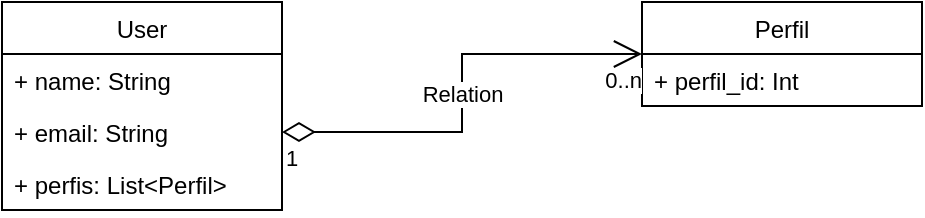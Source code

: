 <mxfile version="17.4.2" type="device"><diagram id="umfcjuyweSqit-ixzV5b" name="Page-1"><mxGraphModel dx="868" dy="520" grid="1" gridSize="10" guides="1" tooltips="1" connect="1" arrows="1" fold="1" page="1" pageScale="1" pageWidth="827" pageHeight="1169" math="0" shadow="0"><root><mxCell id="0"/><mxCell id="1" parent="0"/><mxCell id="dpTEnAvT8fTOgvoPn9ku-6" value="User" style="swimlane;fontStyle=0;childLayout=stackLayout;horizontal=1;startSize=26;fillColor=none;horizontalStack=0;resizeParent=1;resizeParentMax=0;resizeLast=0;collapsible=1;marginBottom=0;" vertex="1" parent="1"><mxGeometry x="80" y="200" width="140" height="104" as="geometry"/></mxCell><mxCell id="dpTEnAvT8fTOgvoPn9ku-7" value="+ name: String" style="text;strokeColor=none;fillColor=none;align=left;verticalAlign=top;spacingLeft=4;spacingRight=4;overflow=hidden;rotatable=0;points=[[0,0.5],[1,0.5]];portConstraint=eastwest;" vertex="1" parent="dpTEnAvT8fTOgvoPn9ku-6"><mxGeometry y="26" width="140" height="26" as="geometry"/></mxCell><mxCell id="dpTEnAvT8fTOgvoPn9ku-8" value="+ email: String" style="text;strokeColor=none;fillColor=none;align=left;verticalAlign=top;spacingLeft=4;spacingRight=4;overflow=hidden;rotatable=0;points=[[0,0.5],[1,0.5]];portConstraint=eastwest;" vertex="1" parent="dpTEnAvT8fTOgvoPn9ku-6"><mxGeometry y="52" width="140" height="26" as="geometry"/></mxCell><mxCell id="dpTEnAvT8fTOgvoPn9ku-9" value="+ perfis: List&lt;Perfil&gt;" style="text;strokeColor=none;fillColor=none;align=left;verticalAlign=top;spacingLeft=4;spacingRight=4;overflow=hidden;rotatable=0;points=[[0,0.5],[1,0.5]];portConstraint=eastwest;" vertex="1" parent="dpTEnAvT8fTOgvoPn9ku-6"><mxGeometry y="78" width="140" height="26" as="geometry"/></mxCell><mxCell id="dpTEnAvT8fTOgvoPn9ku-11" value="Perfil" style="swimlane;fontStyle=0;childLayout=stackLayout;horizontal=1;startSize=26;fillColor=none;horizontalStack=0;resizeParent=1;resizeParentMax=0;resizeLast=0;collapsible=1;marginBottom=0;" vertex="1" parent="1"><mxGeometry x="400" y="200" width="140" height="52" as="geometry"/></mxCell><mxCell id="dpTEnAvT8fTOgvoPn9ku-12" value="+ perfil_id: Int" style="text;strokeColor=none;fillColor=none;align=left;verticalAlign=top;spacingLeft=4;spacingRight=4;overflow=hidden;rotatable=0;points=[[0,0.5],[1,0.5]];portConstraint=eastwest;" vertex="1" parent="dpTEnAvT8fTOgvoPn9ku-11"><mxGeometry y="26" width="140" height="26" as="geometry"/></mxCell><mxCell id="dpTEnAvT8fTOgvoPn9ku-16" value="Relation" style="endArrow=open;html=1;endSize=12;startArrow=diamondThin;startSize=14;startFill=0;edgeStyle=orthogonalEdgeStyle;rounded=0;entryX=0;entryY=0.5;entryDx=0;entryDy=0;" edge="1" parent="1" source="dpTEnAvT8fTOgvoPn9ku-8" target="dpTEnAvT8fTOgvoPn9ku-11"><mxGeometry relative="1" as="geometry"><mxPoint x="240" y="250" as="sourcePoint"/><mxPoint x="400" y="230" as="targetPoint"/></mxGeometry></mxCell><mxCell id="dpTEnAvT8fTOgvoPn9ku-17" value="1" style="edgeLabel;resizable=0;html=1;align=left;verticalAlign=top;" connectable="0" vertex="1" parent="dpTEnAvT8fTOgvoPn9ku-16"><mxGeometry x="-1" relative="1" as="geometry"/></mxCell><mxCell id="dpTEnAvT8fTOgvoPn9ku-18" value="0..n" style="edgeLabel;resizable=0;html=1;align=right;verticalAlign=top;" connectable="0" vertex="1" parent="dpTEnAvT8fTOgvoPn9ku-16"><mxGeometry x="1" relative="1" as="geometry"/></mxCell></root></mxGraphModel></diagram></mxfile>